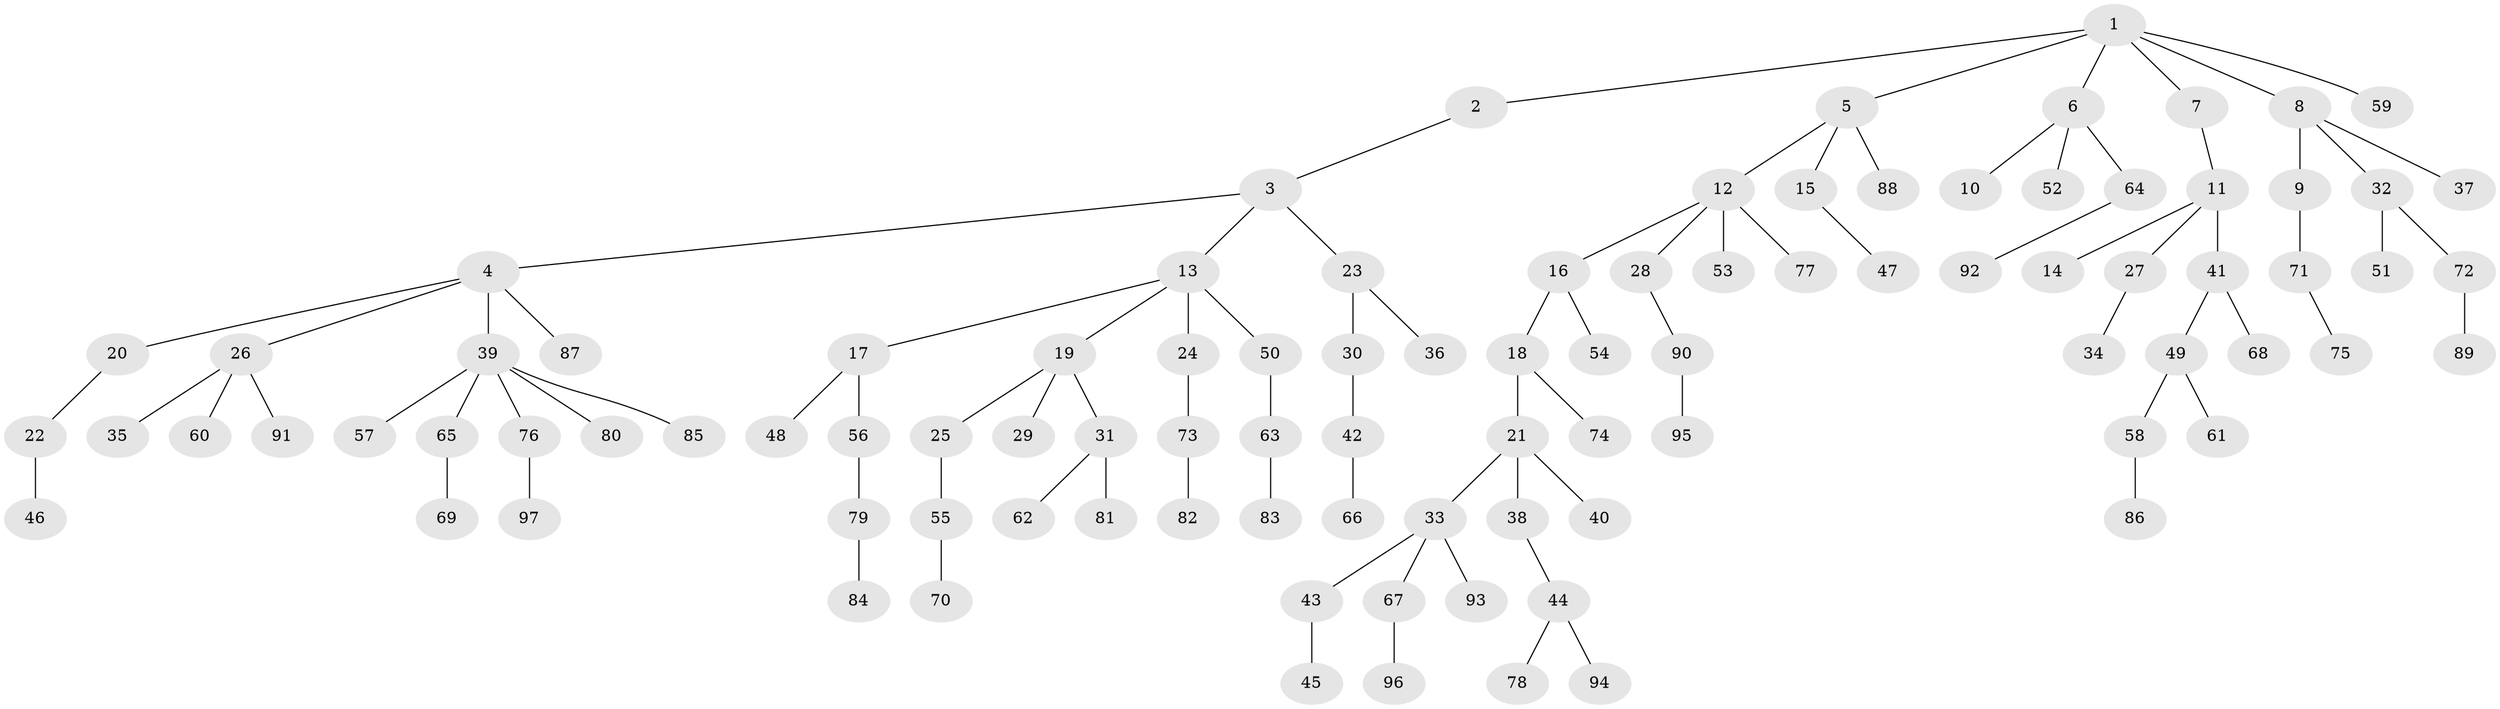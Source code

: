 // Generated by graph-tools (version 1.1) at 2025/36/03/09/25 02:36:49]
// undirected, 97 vertices, 96 edges
graph export_dot {
graph [start="1"]
  node [color=gray90,style=filled];
  1;
  2;
  3;
  4;
  5;
  6;
  7;
  8;
  9;
  10;
  11;
  12;
  13;
  14;
  15;
  16;
  17;
  18;
  19;
  20;
  21;
  22;
  23;
  24;
  25;
  26;
  27;
  28;
  29;
  30;
  31;
  32;
  33;
  34;
  35;
  36;
  37;
  38;
  39;
  40;
  41;
  42;
  43;
  44;
  45;
  46;
  47;
  48;
  49;
  50;
  51;
  52;
  53;
  54;
  55;
  56;
  57;
  58;
  59;
  60;
  61;
  62;
  63;
  64;
  65;
  66;
  67;
  68;
  69;
  70;
  71;
  72;
  73;
  74;
  75;
  76;
  77;
  78;
  79;
  80;
  81;
  82;
  83;
  84;
  85;
  86;
  87;
  88;
  89;
  90;
  91;
  92;
  93;
  94;
  95;
  96;
  97;
  1 -- 2;
  1 -- 5;
  1 -- 6;
  1 -- 7;
  1 -- 8;
  1 -- 59;
  2 -- 3;
  3 -- 4;
  3 -- 13;
  3 -- 23;
  4 -- 20;
  4 -- 26;
  4 -- 39;
  4 -- 87;
  5 -- 12;
  5 -- 15;
  5 -- 88;
  6 -- 10;
  6 -- 52;
  6 -- 64;
  7 -- 11;
  8 -- 9;
  8 -- 32;
  8 -- 37;
  9 -- 71;
  11 -- 14;
  11 -- 27;
  11 -- 41;
  12 -- 16;
  12 -- 28;
  12 -- 53;
  12 -- 77;
  13 -- 17;
  13 -- 19;
  13 -- 24;
  13 -- 50;
  15 -- 47;
  16 -- 18;
  16 -- 54;
  17 -- 48;
  17 -- 56;
  18 -- 21;
  18 -- 74;
  19 -- 25;
  19 -- 29;
  19 -- 31;
  20 -- 22;
  21 -- 33;
  21 -- 38;
  21 -- 40;
  22 -- 46;
  23 -- 30;
  23 -- 36;
  24 -- 73;
  25 -- 55;
  26 -- 35;
  26 -- 60;
  26 -- 91;
  27 -- 34;
  28 -- 90;
  30 -- 42;
  31 -- 62;
  31 -- 81;
  32 -- 51;
  32 -- 72;
  33 -- 43;
  33 -- 67;
  33 -- 93;
  38 -- 44;
  39 -- 57;
  39 -- 65;
  39 -- 76;
  39 -- 80;
  39 -- 85;
  41 -- 49;
  41 -- 68;
  42 -- 66;
  43 -- 45;
  44 -- 78;
  44 -- 94;
  49 -- 58;
  49 -- 61;
  50 -- 63;
  55 -- 70;
  56 -- 79;
  58 -- 86;
  63 -- 83;
  64 -- 92;
  65 -- 69;
  67 -- 96;
  71 -- 75;
  72 -- 89;
  73 -- 82;
  76 -- 97;
  79 -- 84;
  90 -- 95;
}
